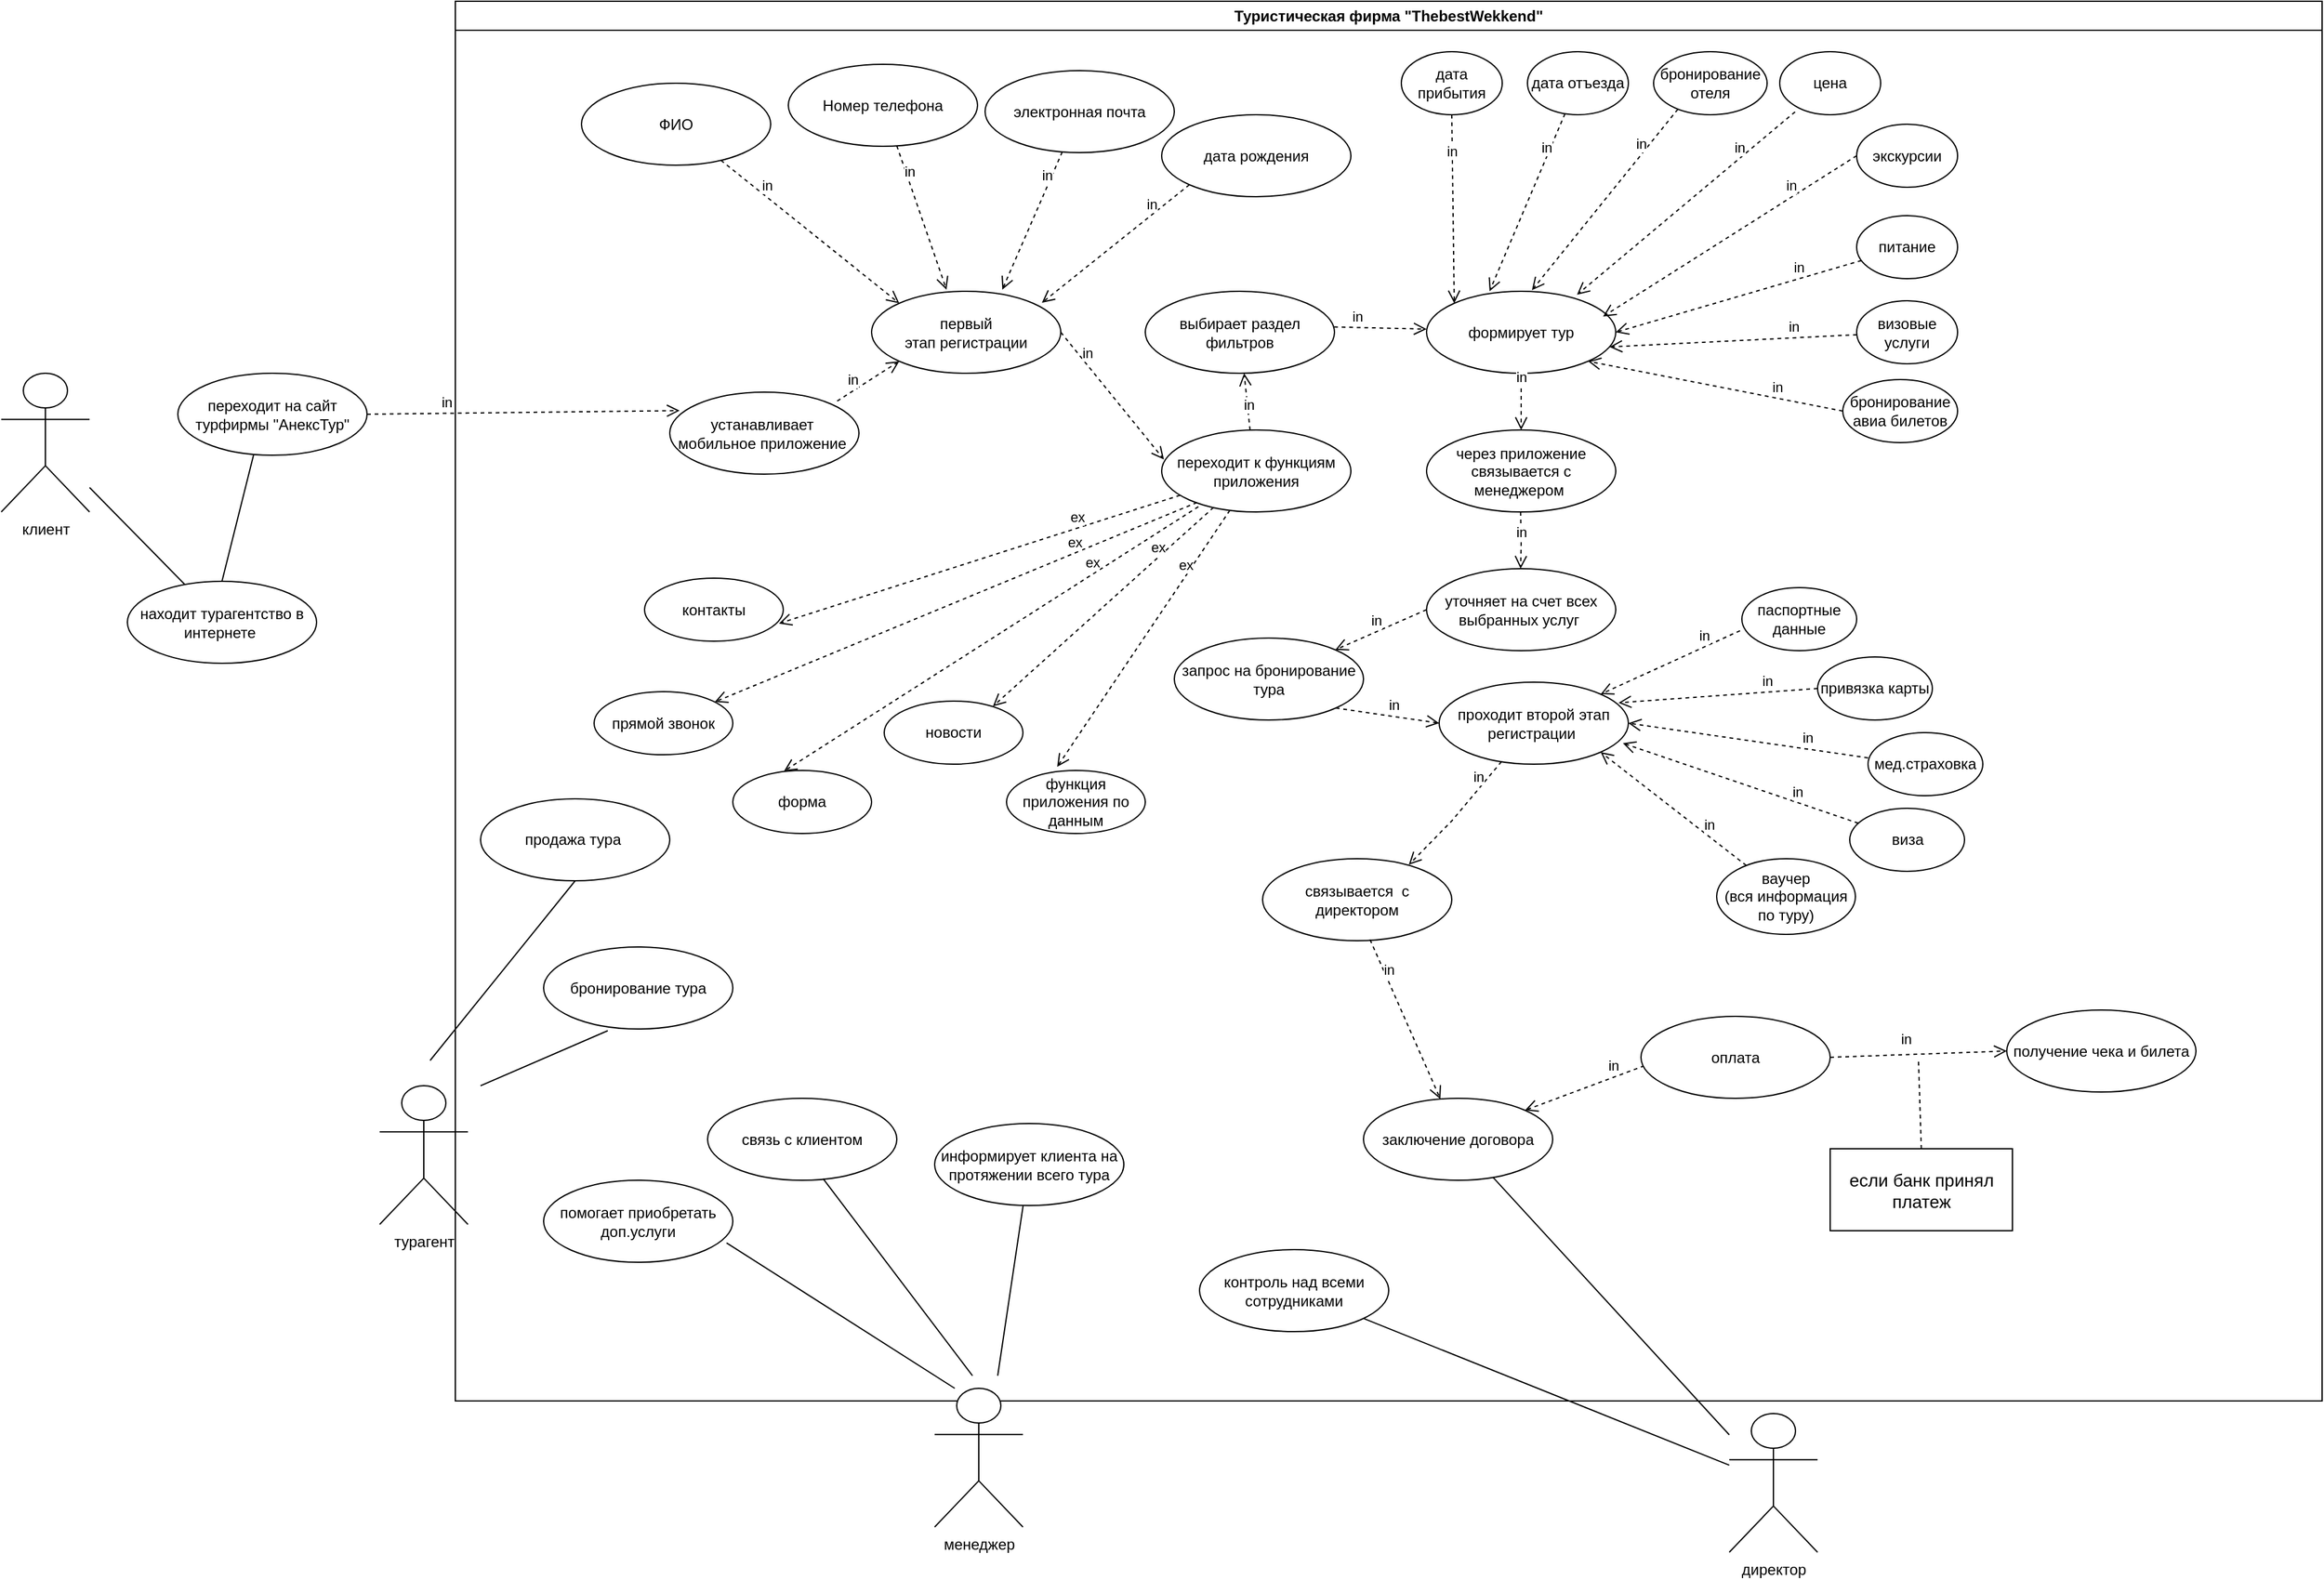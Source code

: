 <mxfile version="20.7.4" type="device"><diagram id="kjkbAdOyP3OfYEVZOc1g" name="Страница 1"><mxGraphModel dx="2741" dy="2144" grid="1" gridSize="10" guides="1" tooltips="1" connect="1" arrows="1" fold="1" page="1" pageScale="1" pageWidth="827" pageHeight="1169" math="0" shadow="0"><root><mxCell id="0"/><mxCell id="1" parent="0"/><mxCell id="I3gk85fvyobUXcbsbWDe-67" value="Туристическая фирма &quot;ThebestWekkend&quot;" style="swimlane;whiteSpace=wrap;html=1;" parent="1" vertex="1"><mxGeometry x="90" y="-340" width="1480" height="1110" as="geometry"/></mxCell><mxCell id="I3gk85fvyobUXcbsbWDe-80" value="устанавливает&amp;nbsp; мобильное приложение&amp;nbsp;" style="ellipse;whiteSpace=wrap;html=1;" parent="I3gk85fvyobUXcbsbWDe-67" vertex="1"><mxGeometry x="170" y="310" width="150" height="65" as="geometry"/></mxCell><mxCell id="I3gk85fvyobUXcbsbWDe-82" value="in" style="html=1;verticalAlign=bottom;endArrow=open;dashed=1;endSize=8;rounded=0;entryX=0;entryY=0;entryDx=0;entryDy=0;" parent="I3gk85fvyobUXcbsbWDe-67" source="I3gk85fvyobUXcbsbWDe-83" target="I3gk85fvyobUXcbsbWDe-90" edge="1"><mxGeometry x="-0.489" relative="1" as="geometry"><mxPoint x="330" y="230" as="sourcePoint"/><mxPoint x="240" y="170" as="targetPoint"/><Array as="points"/><mxPoint as="offset"/></mxGeometry></mxCell><mxCell id="I3gk85fvyobUXcbsbWDe-83" value="ФИО" style="ellipse;whiteSpace=wrap;html=1;" parent="I3gk85fvyobUXcbsbWDe-67" vertex="1"><mxGeometry x="100" y="65" width="150" height="65" as="geometry"/></mxCell><mxCell id="I3gk85fvyobUXcbsbWDe-84" value="Номер телефона" style="ellipse;whiteSpace=wrap;html=1;" parent="I3gk85fvyobUXcbsbWDe-67" vertex="1"><mxGeometry x="264" y="50" width="150" height="65" as="geometry"/></mxCell><mxCell id="I3gk85fvyobUXcbsbWDe-85" value="электронная почта" style="ellipse;whiteSpace=wrap;html=1;" parent="I3gk85fvyobUXcbsbWDe-67" vertex="1"><mxGeometry x="420" y="55" width="150" height="65" as="geometry"/></mxCell><mxCell id="I3gk85fvyobUXcbsbWDe-86" value="дата рождения" style="ellipse;whiteSpace=wrap;html=1;" parent="I3gk85fvyobUXcbsbWDe-67" vertex="1"><mxGeometry x="560" y="90" width="150" height="65" as="geometry"/></mxCell><mxCell id="I3gk85fvyobUXcbsbWDe-87" value="in" style="html=1;verticalAlign=bottom;endArrow=open;dashed=1;endSize=8;rounded=0;entryX=0.396;entryY=-0.02;entryDx=0;entryDy=0;entryPerimeter=0;" parent="I3gk85fvyobUXcbsbWDe-67" source="I3gk85fvyobUXcbsbWDe-84" target="I3gk85fvyobUXcbsbWDe-90" edge="1"><mxGeometry x="-0.489" relative="1" as="geometry"><mxPoint x="410" y="220" as="sourcePoint"/><mxPoint x="360" y="190" as="targetPoint"/><Array as="points"/><mxPoint as="offset"/></mxGeometry></mxCell><mxCell id="I3gk85fvyobUXcbsbWDe-88" value="in" style="html=1;verticalAlign=bottom;endArrow=open;dashed=1;endSize=8;rounded=0;entryX=0.691;entryY=-0.02;entryDx=0;entryDy=0;entryPerimeter=0;" parent="I3gk85fvyobUXcbsbWDe-67" source="I3gk85fvyobUXcbsbWDe-85" target="I3gk85fvyobUXcbsbWDe-90" edge="1"><mxGeometry x="-0.489" relative="1" as="geometry"><mxPoint x="500" y="230" as="sourcePoint"/><mxPoint x="540" y="145.0" as="targetPoint"/><Array as="points"/><mxPoint as="offset"/></mxGeometry></mxCell><mxCell id="I3gk85fvyobUXcbsbWDe-89" value="in" style="html=1;verticalAlign=bottom;endArrow=open;dashed=1;endSize=8;rounded=0;exitX=0;exitY=1;exitDx=0;exitDy=0;entryX=0.9;entryY=0.14;entryDx=0;entryDy=0;entryPerimeter=0;" parent="I3gk85fvyobUXcbsbWDe-67" source="I3gk85fvyobUXcbsbWDe-86" target="I3gk85fvyobUXcbsbWDe-90" edge="1"><mxGeometry x="-0.489" relative="1" as="geometry"><mxPoint x="590" y="250" as="sourcePoint"/><mxPoint x="480" y="200" as="targetPoint"/><Array as="points"/><mxPoint as="offset"/></mxGeometry></mxCell><mxCell id="I3gk85fvyobUXcbsbWDe-90" value="первый&lt;br&gt;&amp;nbsp;этап регистрации&amp;nbsp;" style="ellipse;whiteSpace=wrap;html=1;" parent="I3gk85fvyobUXcbsbWDe-67" vertex="1"><mxGeometry x="330" y="230" width="150" height="65" as="geometry"/></mxCell><mxCell id="I3gk85fvyobUXcbsbWDe-91" value="in" style="html=1;verticalAlign=bottom;endArrow=open;dashed=1;endSize=8;rounded=0;exitX=0.885;exitY=0.108;exitDx=0;exitDy=0;exitPerimeter=0;entryX=0;entryY=1;entryDx=0;entryDy=0;" parent="I3gk85fvyobUXcbsbWDe-67" source="I3gk85fvyobUXcbsbWDe-80" target="I3gk85fvyobUXcbsbWDe-90" edge="1"><mxGeometry x="-0.489" relative="1" as="geometry"><mxPoint x="410" y="357.5" as="sourcePoint"/><mxPoint x="410" y="297.5" as="targetPoint"/><Array as="points"/><mxPoint as="offset"/></mxGeometry></mxCell><mxCell id="I3gk85fvyobUXcbsbWDe-92" value="выбирает раздел фильтров" style="ellipse;whiteSpace=wrap;html=1;" parent="I3gk85fvyobUXcbsbWDe-67" vertex="1"><mxGeometry x="547" y="230" width="150" height="65" as="geometry"/></mxCell><mxCell id="I3gk85fvyobUXcbsbWDe-93" value="in" style="html=1;verticalAlign=bottom;endArrow=open;dashed=1;endSize=8;rounded=0;entryX=0.012;entryY=0.36;entryDx=0;entryDy=0;exitX=1;exitY=0.5;exitDx=0;exitDy=0;entryPerimeter=0;" parent="I3gk85fvyobUXcbsbWDe-67" source="I3gk85fvyobUXcbsbWDe-90" target="fGlEw2pXQSSw4TVY8aDH-1" edge="1"><mxGeometry x="-0.489" relative="1" as="geometry"><mxPoint x="420" y="367.5" as="sourcePoint"/><mxPoint x="420" y="307.5" as="targetPoint"/><Array as="points"/><mxPoint as="offset"/></mxGeometry></mxCell><mxCell id="I3gk85fvyobUXcbsbWDe-95" value="формирует тур" style="ellipse;whiteSpace=wrap;html=1;" parent="I3gk85fvyobUXcbsbWDe-67" vertex="1"><mxGeometry x="770" y="230" width="150" height="65" as="geometry"/></mxCell><mxCell id="I3gk85fvyobUXcbsbWDe-98" value="цена" style="ellipse;whiteSpace=wrap;html=1;" parent="I3gk85fvyobUXcbsbWDe-67" vertex="1"><mxGeometry x="1050" y="40" width="80" height="50" as="geometry"/></mxCell><mxCell id="I3gk85fvyobUXcbsbWDe-101" value="экскурсии" style="ellipse;whiteSpace=wrap;html=1;" parent="I3gk85fvyobUXcbsbWDe-67" vertex="1"><mxGeometry x="1111" y="97.5" width="80" height="50" as="geometry"/></mxCell><mxCell id="I3gk85fvyobUXcbsbWDe-102" value="бронирование отеля" style="ellipse;whiteSpace=wrap;html=1;" parent="I3gk85fvyobUXcbsbWDe-67" vertex="1"><mxGeometry x="950" y="40" width="90" height="50" as="geometry"/></mxCell><mxCell id="I3gk85fvyobUXcbsbWDe-103" value="дата отъезда" style="ellipse;whiteSpace=wrap;html=1;" parent="I3gk85fvyobUXcbsbWDe-67" vertex="1"><mxGeometry x="850" y="40" width="80" height="50" as="geometry"/></mxCell><mxCell id="I3gk85fvyobUXcbsbWDe-94" value="in" style="html=1;verticalAlign=bottom;endArrow=open;dashed=1;endSize=8;rounded=0;exitX=0.998;exitY=0.435;exitDx=0;exitDy=0;exitPerimeter=0;" parent="I3gk85fvyobUXcbsbWDe-67" source="I3gk85fvyobUXcbsbWDe-92" edge="1"><mxGeometry x="-0.489" relative="1" as="geometry"><mxPoint x="700" y="260" as="sourcePoint"/><mxPoint x="770" y="260" as="targetPoint"/><Array as="points"/><mxPoint as="offset"/></mxGeometry></mxCell><mxCell id="I3gk85fvyobUXcbsbWDe-104" value="питание" style="ellipse;whiteSpace=wrap;html=1;" parent="I3gk85fvyobUXcbsbWDe-67" vertex="1"><mxGeometry x="1111" y="170" width="80" height="50" as="geometry"/></mxCell><mxCell id="I3gk85fvyobUXcbsbWDe-105" value="бронирование авиа билетов" style="ellipse;whiteSpace=wrap;html=1;" parent="I3gk85fvyobUXcbsbWDe-67" vertex="1"><mxGeometry x="1100" y="300" width="91" height="50" as="geometry"/></mxCell><mxCell id="I3gk85fvyobUXcbsbWDe-106" value="дата прибытия" style="ellipse;whiteSpace=wrap;html=1;" parent="I3gk85fvyobUXcbsbWDe-67" vertex="1"><mxGeometry x="750" y="40" width="80" height="50" as="geometry"/></mxCell><mxCell id="I3gk85fvyobUXcbsbWDe-107" value="визовые услуги" style="ellipse;whiteSpace=wrap;html=1;" parent="I3gk85fvyobUXcbsbWDe-67" vertex="1"><mxGeometry x="1111" y="237.5" width="80" height="50" as="geometry"/></mxCell><mxCell id="I3gk85fvyobUXcbsbWDe-108" value="in" style="html=1;verticalAlign=bottom;endArrow=open;dashed=1;endSize=8;rounded=0;entryX=0;entryY=0;entryDx=0;entryDy=0;exitX=0.5;exitY=1;exitDx=0;exitDy=0;" parent="I3gk85fvyobUXcbsbWDe-67" source="I3gk85fvyobUXcbsbWDe-106" target="I3gk85fvyobUXcbsbWDe-95" edge="1"><mxGeometry x="-0.489" relative="1" as="geometry"><mxPoint x="810" y="130" as="sourcePoint"/><mxPoint x="780" y="270" as="targetPoint"/><Array as="points"/><mxPoint as="offset"/></mxGeometry></mxCell><mxCell id="I3gk85fvyobUXcbsbWDe-109" value="in" style="html=1;verticalAlign=bottom;endArrow=open;dashed=1;endSize=8;rounded=0;entryX=0.333;entryY=0;entryDx=0;entryDy=0;entryPerimeter=0;" parent="I3gk85fvyobUXcbsbWDe-67" source="I3gk85fvyobUXcbsbWDe-103" target="I3gk85fvyobUXcbsbWDe-95" edge="1"><mxGeometry x="-0.489" relative="1" as="geometry"><mxPoint x="720" y="280" as="sourcePoint"/><mxPoint x="840" y="220" as="targetPoint"/><Array as="points"/><mxPoint as="offset"/></mxGeometry></mxCell><mxCell id="I3gk85fvyobUXcbsbWDe-110" value="in" style="html=1;verticalAlign=bottom;endArrow=open;dashed=1;endSize=8;rounded=0;entryX=0.557;entryY=-0.013;entryDx=0;entryDy=0;entryPerimeter=0;exitX=0.214;exitY=0.911;exitDx=0;exitDy=0;exitPerimeter=0;" parent="I3gk85fvyobUXcbsbWDe-67" source="I3gk85fvyobUXcbsbWDe-102" target="I3gk85fvyobUXcbsbWDe-95" edge="1"><mxGeometry x="-0.489" relative="1" as="geometry"><mxPoint x="900" y="190" as="sourcePoint"/><mxPoint x="889.0" y="99.036" as="targetPoint"/><Array as="points"/><mxPoint as="offset"/></mxGeometry></mxCell><mxCell id="I3gk85fvyobUXcbsbWDe-111" value="in" style="html=1;verticalAlign=bottom;endArrow=open;dashed=1;endSize=8;rounded=0;entryX=0.795;entryY=0.042;entryDx=0;entryDy=0;entryPerimeter=0;exitX=0.152;exitY=0.954;exitDx=0;exitDy=0;exitPerimeter=0;" parent="I3gk85fvyobUXcbsbWDe-67" source="I3gk85fvyobUXcbsbWDe-98" target="I3gk85fvyobUXcbsbWDe-95" edge="1"><mxGeometry x="-0.489" relative="1" as="geometry"><mxPoint x="960" y="200" as="sourcePoint"/><mxPoint x="899.0" y="109.036" as="targetPoint"/><Array as="points"/><mxPoint as="offset"/></mxGeometry></mxCell><mxCell id="I3gk85fvyobUXcbsbWDe-112" value="in" style="html=1;verticalAlign=bottom;endArrow=open;dashed=1;endSize=8;rounded=0;entryX=0.933;entryY=0.308;entryDx=0;entryDy=0;entryPerimeter=0;exitX=0;exitY=0.5;exitDx=0;exitDy=0;" parent="I3gk85fvyobUXcbsbWDe-67" source="I3gk85fvyobUXcbsbWDe-101" target="I3gk85fvyobUXcbsbWDe-95" edge="1"><mxGeometry x="-0.489" relative="1" as="geometry"><mxPoint x="990" y="190" as="sourcePoint"/><mxPoint x="909.0" y="119.036" as="targetPoint"/><Array as="points"/><mxPoint as="offset"/></mxGeometry></mxCell><mxCell id="I3gk85fvyobUXcbsbWDe-113" value="in" style="html=1;verticalAlign=bottom;endArrow=open;dashed=1;endSize=8;rounded=0;entryX=1;entryY=0.5;entryDx=0;entryDy=0;" parent="I3gk85fvyobUXcbsbWDe-67" source="I3gk85fvyobUXcbsbWDe-104" target="I3gk85fvyobUXcbsbWDe-95" edge="1"><mxGeometry x="-0.489" relative="1" as="geometry"><mxPoint x="1010" y="240" as="sourcePoint"/><mxPoint x="919.0" y="129.036" as="targetPoint"/><Array as="points"/><mxPoint as="offset"/></mxGeometry></mxCell><mxCell id="I3gk85fvyobUXcbsbWDe-114" value="in" style="html=1;verticalAlign=bottom;endArrow=open;dashed=1;endSize=8;rounded=0;entryX=0.967;entryY=0.679;entryDx=0;entryDy=0;entryPerimeter=0;" parent="I3gk85fvyobUXcbsbWDe-67" source="I3gk85fvyobUXcbsbWDe-107" target="I3gk85fvyobUXcbsbWDe-95" edge="1"><mxGeometry x="-0.489" relative="1" as="geometry"><mxPoint x="1020" y="280" as="sourcePoint"/><mxPoint x="929.0" y="139.036" as="targetPoint"/><Array as="points"/><mxPoint as="offset"/></mxGeometry></mxCell><mxCell id="I3gk85fvyobUXcbsbWDe-115" value="in" style="html=1;verticalAlign=bottom;endArrow=open;dashed=1;endSize=8;rounded=0;exitX=0;exitY=0.5;exitDx=0;exitDy=0;entryX=1;entryY=1;entryDx=0;entryDy=0;" parent="I3gk85fvyobUXcbsbWDe-67" source="I3gk85fvyobUXcbsbWDe-105" target="I3gk85fvyobUXcbsbWDe-95" edge="1"><mxGeometry x="-0.489" relative="1" as="geometry"><mxPoint x="872.3" y="294.03" as="sourcePoint"/><mxPoint x="970" y="325" as="targetPoint"/><Array as="points"/><mxPoint as="offset"/></mxGeometry></mxCell><mxCell id="I3gk85fvyobUXcbsbWDe-116" value="через приложение связывается с менеджером&amp;nbsp;" style="ellipse;whiteSpace=wrap;html=1;" parent="I3gk85fvyobUXcbsbWDe-67" vertex="1"><mxGeometry x="770" y="340" width="150" height="65" as="geometry"/></mxCell><mxCell id="I3gk85fvyobUXcbsbWDe-117" value="in" style="html=1;verticalAlign=bottom;endArrow=open;dashed=1;endSize=8;rounded=0;entryX=0.5;entryY=0;entryDx=0;entryDy=0;" parent="I3gk85fvyobUXcbsbWDe-67" source="I3gk85fvyobUXcbsbWDe-95" target="I3gk85fvyobUXcbsbWDe-116" edge="1"><mxGeometry x="-0.489" relative="1" as="geometry"><mxPoint x="710" y="270.0" as="sourcePoint"/><mxPoint x="780" y="270.0" as="targetPoint"/><Array as="points"/><mxPoint as="offset"/></mxGeometry></mxCell><mxCell id="I3gk85fvyobUXcbsbWDe-118" value="in" style="html=1;verticalAlign=bottom;endArrow=open;dashed=1;endSize=8;rounded=0;entryX=0.5;entryY=0;entryDx=0;entryDy=0;" parent="I3gk85fvyobUXcbsbWDe-67" edge="1"><mxGeometry x="0.112" relative="1" as="geometry"><mxPoint x="844.58" y="405.0" as="sourcePoint"/><mxPoint x="844.58" y="450.0" as="targetPoint"/><Array as="points"><mxPoint x="845" y="430"/></Array><mxPoint as="offset"/></mxGeometry></mxCell><mxCell id="I3gk85fvyobUXcbsbWDe-119" value="уточняет на счет всех выбранных услуг&amp;nbsp;" style="ellipse;whiteSpace=wrap;html=1;" parent="I3gk85fvyobUXcbsbWDe-67" vertex="1"><mxGeometry x="770" y="450" width="150" height="65" as="geometry"/></mxCell><mxCell id="I3gk85fvyobUXcbsbWDe-121" value="in" style="html=1;verticalAlign=bottom;endArrow=open;dashed=1;endSize=8;rounded=0;exitX=0;exitY=0.5;exitDx=0;exitDy=0;" parent="I3gk85fvyobUXcbsbWDe-67" source="I3gk85fvyobUXcbsbWDe-119" target="I3gk85fvyobUXcbsbWDe-122" edge="1"><mxGeometry x="0.112" relative="1" as="geometry"><mxPoint x="854.58" y="415.0" as="sourcePoint"/><mxPoint x="740" y="482.5" as="targetPoint"/><Array as="points"/><mxPoint as="offset"/></mxGeometry></mxCell><mxCell id="I3gk85fvyobUXcbsbWDe-122" value="запрос на бронирование тура" style="ellipse;whiteSpace=wrap;html=1;" parent="I3gk85fvyobUXcbsbWDe-67" vertex="1"><mxGeometry x="570" y="505" width="150" height="65" as="geometry"/></mxCell><mxCell id="I3gk85fvyobUXcbsbWDe-124" value="проходит второй этап регистрации&amp;nbsp;" style="ellipse;whiteSpace=wrap;html=1;" parent="I3gk85fvyobUXcbsbWDe-67" vertex="1"><mxGeometry x="780" y="540" width="150" height="65" as="geometry"/></mxCell><mxCell id="I3gk85fvyobUXcbsbWDe-127" value="in" style="html=1;verticalAlign=bottom;endArrow=open;dashed=1;endSize=8;rounded=0;entryX=0;entryY=0.5;entryDx=0;entryDy=0;exitX=1;exitY=1;exitDx=0;exitDy=0;" parent="I3gk85fvyobUXcbsbWDe-67" source="I3gk85fvyobUXcbsbWDe-122" target="I3gk85fvyobUXcbsbWDe-124" edge="1"><mxGeometry x="0.112" relative="1" as="geometry"><mxPoint x="760.0" y="560.0" as="sourcePoint"/><mxPoint x="760.0" y="605.0" as="targetPoint"/><Array as="points"/><mxPoint as="offset"/></mxGeometry></mxCell><mxCell id="I3gk85fvyobUXcbsbWDe-129" value="паспортные данные" style="ellipse;whiteSpace=wrap;html=1;" parent="I3gk85fvyobUXcbsbWDe-67" vertex="1"><mxGeometry x="1020" y="465" width="91" height="50" as="geometry"/></mxCell><mxCell id="I3gk85fvyobUXcbsbWDe-130" value="привязка карты" style="ellipse;whiteSpace=wrap;html=1;" parent="I3gk85fvyobUXcbsbWDe-67" vertex="1"><mxGeometry x="1080" y="520" width="91" height="50" as="geometry"/></mxCell><mxCell id="I3gk85fvyobUXcbsbWDe-131" value="мед.страховка" style="ellipse;whiteSpace=wrap;html=1;" parent="I3gk85fvyobUXcbsbWDe-67" vertex="1"><mxGeometry x="1120" y="580" width="91" height="50" as="geometry"/></mxCell><mxCell id="I3gk85fvyobUXcbsbWDe-132" value="виза" style="ellipse;whiteSpace=wrap;html=1;" parent="I3gk85fvyobUXcbsbWDe-67" vertex="1"><mxGeometry x="1105.5" y="640" width="91" height="50" as="geometry"/></mxCell><mxCell id="I3gk85fvyobUXcbsbWDe-133" value="ваучер&lt;br&gt;(вся информация по туру)" style="ellipse;whiteSpace=wrap;html=1;" parent="I3gk85fvyobUXcbsbWDe-67" vertex="1"><mxGeometry x="1000" y="680" width="110" height="60" as="geometry"/></mxCell><mxCell id="I3gk85fvyobUXcbsbWDe-136" value="in" style="html=1;verticalAlign=bottom;endArrow=open;dashed=1;endSize=8;rounded=0;entryX=1;entryY=0;entryDx=0;entryDy=0;exitX=-0.016;exitY=0.683;exitDx=0;exitDy=0;exitPerimeter=0;" parent="I3gk85fvyobUXcbsbWDe-67" source="I3gk85fvyobUXcbsbWDe-129" target="I3gk85fvyobUXcbsbWDe-124" edge="1"><mxGeometry x="-0.489" relative="1" as="geometry"><mxPoint x="970" y="490" as="sourcePoint"/><mxPoint x="1111.0" y="592.24" as="targetPoint"/><Array as="points"/><mxPoint as="offset"/></mxGeometry></mxCell><mxCell id="I3gk85fvyobUXcbsbWDe-138" value="in" style="html=1;verticalAlign=bottom;endArrow=open;dashed=1;endSize=8;rounded=0;entryX=0.948;entryY=0.251;entryDx=0;entryDy=0;entryPerimeter=0;exitX=0;exitY=0.5;exitDx=0;exitDy=0;" parent="I3gk85fvyobUXcbsbWDe-67" source="I3gk85fvyobUXcbsbWDe-130" target="I3gk85fvyobUXcbsbWDe-124" edge="1"><mxGeometry x="-0.489" relative="1" as="geometry"><mxPoint x="1030" y="560" as="sourcePoint"/><mxPoint x="1037.826" y="517.9" as="targetPoint"/><Array as="points"/><mxPoint as="offset"/></mxGeometry></mxCell><mxCell id="I3gk85fvyobUXcbsbWDe-139" value="in" style="html=1;verticalAlign=bottom;endArrow=open;dashed=1;endSize=8;rounded=0;entryX=1;entryY=0.5;entryDx=0;entryDy=0;exitX=0;exitY=0.4;exitDx=0;exitDy=0;exitPerimeter=0;" parent="I3gk85fvyobUXcbsbWDe-67" source="I3gk85fvyobUXcbsbWDe-131" target="I3gk85fvyobUXcbsbWDe-124" edge="1"><mxGeometry x="-0.489" relative="1" as="geometry"><mxPoint x="1020" y="590" as="sourcePoint"/><mxPoint x="1047.826" y="527.9" as="targetPoint"/><Array as="points"/><mxPoint as="offset"/></mxGeometry></mxCell><mxCell id="I3gk85fvyobUXcbsbWDe-140" value="in" style="html=1;verticalAlign=bottom;endArrow=open;dashed=1;endSize=8;rounded=0;entryX=0.971;entryY=0.745;entryDx=0;entryDy=0;entryPerimeter=0;" parent="I3gk85fvyobUXcbsbWDe-67" source="I3gk85fvyobUXcbsbWDe-132" target="I3gk85fvyobUXcbsbWDe-124" edge="1"><mxGeometry x="-0.489" relative="1" as="geometry"><mxPoint x="1100" y="660" as="sourcePoint"/><mxPoint x="1057.826" y="537.9" as="targetPoint"/><Array as="points"/><mxPoint as="offset"/></mxGeometry></mxCell><mxCell id="I3gk85fvyobUXcbsbWDe-141" value="in" style="html=1;verticalAlign=bottom;endArrow=open;dashed=1;endSize=8;rounded=0;entryX=1;entryY=1;entryDx=0;entryDy=0;" parent="I3gk85fvyobUXcbsbWDe-67" source="I3gk85fvyobUXcbsbWDe-133" target="I3gk85fvyobUXcbsbWDe-124" edge="1"><mxGeometry x="-0.489" relative="1" as="geometry"><mxPoint x="960" y="670" as="sourcePoint"/><mxPoint x="1067.826" y="547.9" as="targetPoint"/><Array as="points"/><mxPoint as="offset"/></mxGeometry></mxCell><mxCell id="I3gk85fvyobUXcbsbWDe-144" value="связь с клиентом" style="ellipse;whiteSpace=wrap;html=1;" parent="I3gk85fvyobUXcbsbWDe-67" vertex="1"><mxGeometry x="200" y="870" width="150" height="65" as="geometry"/></mxCell><mxCell id="I3gk85fvyobUXcbsbWDe-146" value="информирует клиента на протяжении всего тура" style="ellipse;whiteSpace=wrap;html=1;" parent="I3gk85fvyobUXcbsbWDe-67" vertex="1"><mxGeometry x="380" y="890" width="150" height="65" as="geometry"/></mxCell><mxCell id="I3gk85fvyobUXcbsbWDe-149" value="помогает приобретать доп.услуги" style="ellipse;whiteSpace=wrap;html=1;" parent="I3gk85fvyobUXcbsbWDe-67" vertex="1"><mxGeometry x="70" y="935" width="150" height="65" as="geometry"/></mxCell><mxCell id="I3gk85fvyobUXcbsbWDe-151" value="продажа тура&amp;nbsp;" style="ellipse;whiteSpace=wrap;html=1;" parent="I3gk85fvyobUXcbsbWDe-67" vertex="1"><mxGeometry x="20" y="632.5" width="150" height="65" as="geometry"/></mxCell><mxCell id="I3gk85fvyobUXcbsbWDe-153" value="бронирование тура" style="ellipse;whiteSpace=wrap;html=1;" parent="I3gk85fvyobUXcbsbWDe-67" vertex="1"><mxGeometry x="70" y="750" width="150" height="65" as="geometry"/></mxCell><mxCell id="I3gk85fvyobUXcbsbWDe-157" value="связывается&amp;nbsp; с директором" style="ellipse;whiteSpace=wrap;html=1;" parent="I3gk85fvyobUXcbsbWDe-67" vertex="1"><mxGeometry x="640" y="680" width="150" height="65" as="geometry"/></mxCell><mxCell id="I3gk85fvyobUXcbsbWDe-156" value="in" style="html=1;verticalAlign=bottom;endArrow=open;dashed=1;endSize=8;rounded=0;entryX=0.773;entryY=0.074;entryDx=0;entryDy=0;entryPerimeter=0;" parent="I3gk85fvyobUXcbsbWDe-67" source="I3gk85fvyobUXcbsbWDe-124" target="I3gk85fvyobUXcbsbWDe-157" edge="1"><mxGeometry x="-0.489" relative="1" as="geometry"><mxPoint x="905.096" y="609.966" as="sourcePoint"/><mxPoint x="810" y="740" as="targetPoint"/><Array as="points"><mxPoint x="790" y="650"/></Array><mxPoint as="offset"/></mxGeometry></mxCell><mxCell id="I3gk85fvyobUXcbsbWDe-159" value="заключение договора" style="ellipse;whiteSpace=wrap;html=1;" parent="I3gk85fvyobUXcbsbWDe-67" vertex="1"><mxGeometry x="720" y="870" width="150" height="65" as="geometry"/></mxCell><mxCell id="I3gk85fvyobUXcbsbWDe-160" value="контроль над всеми сотрудниками" style="ellipse;whiteSpace=wrap;html=1;" parent="I3gk85fvyobUXcbsbWDe-67" vertex="1"><mxGeometry x="590" y="990" width="150" height="65" as="geometry"/></mxCell><mxCell id="I3gk85fvyobUXcbsbWDe-166" value="in" style="html=1;verticalAlign=bottom;endArrow=open;dashed=1;endSize=8;rounded=0;exitX=0.018;exitY=0.603;exitDx=0;exitDy=0;exitPerimeter=0;entryX=1;entryY=0;entryDx=0;entryDy=0;" parent="I3gk85fvyobUXcbsbWDe-67" source="I3gk85fvyobUXcbsbWDe-168" target="I3gk85fvyobUXcbsbWDe-159" edge="1"><mxGeometry x="-0.489" relative="1" as="geometry"><mxPoint x="573.206" y="878.976" as="sourcePoint"/><mxPoint x="840" y="840" as="targetPoint"/><Array as="points"/><mxPoint as="offset"/></mxGeometry></mxCell><mxCell id="I3gk85fvyobUXcbsbWDe-168" value="оплата" style="ellipse;whiteSpace=wrap;html=1;" parent="I3gk85fvyobUXcbsbWDe-67" vertex="1"><mxGeometry x="940" y="805" width="150" height="65" as="geometry"/></mxCell><mxCell id="I3gk85fvyobUXcbsbWDe-169" value="in" style="html=1;verticalAlign=bottom;endArrow=open;dashed=1;endSize=8;rounded=0;exitX=1;exitY=0.5;exitDx=0;exitDy=0;entryX=0;entryY=0.5;entryDx=0;entryDy=0;" parent="I3gk85fvyobUXcbsbWDe-67" source="I3gk85fvyobUXcbsbWDe-168" target="I3gk85fvyobUXcbsbWDe-170" edge="1"><mxGeometry x="-0.141" y="3" relative="1" as="geometry"><mxPoint x="1100.4" y="854.755" as="sourcePoint"/><mxPoint x="1210" y="830" as="targetPoint"/><Array as="points"/><mxPoint as="offset"/></mxGeometry></mxCell><mxCell id="I3gk85fvyobUXcbsbWDe-170" value="получение чека и билета" style="ellipse;whiteSpace=wrap;html=1;" parent="I3gk85fvyobUXcbsbWDe-67" vertex="1"><mxGeometry x="1230" y="800" width="150" height="65" as="geometry"/></mxCell><mxCell id="I3gk85fvyobUXcbsbWDe-173" value="in" style="html=1;verticalAlign=bottom;endArrow=open;dashed=1;endSize=8;rounded=0;exitX=0.568;exitY=0.987;exitDx=0;exitDy=0;exitPerimeter=0;" parent="I3gk85fvyobUXcbsbWDe-67" source="I3gk85fvyobUXcbsbWDe-157" target="I3gk85fvyobUXcbsbWDe-159" edge="1"><mxGeometry x="-0.489" relative="1" as="geometry"><mxPoint x="839.279" y="613.029" as="sourcePoint"/><mxPoint x="770" y="800" as="targetPoint"/><Array as="points"/><mxPoint as="offset"/></mxGeometry></mxCell><mxCell id="I3gk85fvyobUXcbsbWDe-176" value="если банк принял платеж" style="rounded=0;whiteSpace=wrap;html=1;fontSize=14;" parent="I3gk85fvyobUXcbsbWDe-67" vertex="1"><mxGeometry x="1090" y="910" width="144.5" height="65" as="geometry"/></mxCell><mxCell id="I3gk85fvyobUXcbsbWDe-178" value="" style="endArrow=none;dashed=1;html=1;rounded=0;fontSize=14;exitX=0.5;exitY=0;exitDx=0;exitDy=0;" parent="I3gk85fvyobUXcbsbWDe-67" source="I3gk85fvyobUXcbsbWDe-176" edge="1"><mxGeometry width="50" height="50" relative="1" as="geometry"><mxPoint x="1130" y="910" as="sourcePoint"/><mxPoint x="1160" y="840" as="targetPoint"/></mxGeometry></mxCell><mxCell id="fGlEw2pXQSSw4TVY8aDH-1" value="переходит к функциям приложения" style="ellipse;whiteSpace=wrap;html=1;" parent="I3gk85fvyobUXcbsbWDe-67" vertex="1"><mxGeometry x="560" y="340" width="150" height="65" as="geometry"/></mxCell><mxCell id="fGlEw2pXQSSw4TVY8aDH-3" value="in" style="html=1;verticalAlign=bottom;endArrow=open;dashed=1;endSize=8;rounded=0;exitX=0.467;exitY=0;exitDx=0;exitDy=0;exitPerimeter=0;" parent="I3gk85fvyobUXcbsbWDe-67" source="fGlEw2pXQSSw4TVY8aDH-1" target="I3gk85fvyobUXcbsbWDe-92" edge="1"><mxGeometry x="-0.489" relative="1" as="geometry"><mxPoint x="706.7" y="268.275" as="sourcePoint"/><mxPoint x="780" y="270" as="targetPoint"/><Array as="points"/><mxPoint as="offset"/></mxGeometry></mxCell><mxCell id="fGlEw2pXQSSw4TVY8aDH-4" value="прямой звонок" style="ellipse;whiteSpace=wrap;html=1;" parent="I3gk85fvyobUXcbsbWDe-67" vertex="1"><mxGeometry x="110" y="547.5" width="110" height="50" as="geometry"/></mxCell><mxCell id="fGlEw2pXQSSw4TVY8aDH-5" value="ex" style="html=1;verticalAlign=bottom;endArrow=open;dashed=1;endSize=8;rounded=0;entryX=0.969;entryY=0.719;entryDx=0;entryDy=0;entryPerimeter=0;" parent="I3gk85fvyobUXcbsbWDe-67" source="fGlEw2pXQSSw4TVY8aDH-1" target="fGlEw2pXQSSw4TVY8aDH-7" edge="1"><mxGeometry x="-0.489" relative="1" as="geometry"><mxPoint x="478.2" y="439.55" as="sourcePoint"/><mxPoint x="450" y="500" as="targetPoint"/><Array as="points"/><mxPoint as="offset"/></mxGeometry></mxCell><mxCell id="fGlEw2pXQSSw4TVY8aDH-6" value="форма" style="ellipse;whiteSpace=wrap;html=1;" parent="I3gk85fvyobUXcbsbWDe-67" vertex="1"><mxGeometry x="220" y="610" width="110" height="50" as="geometry"/></mxCell><mxCell id="fGlEw2pXQSSw4TVY8aDH-7" value="контакты" style="ellipse;whiteSpace=wrap;html=1;" parent="I3gk85fvyobUXcbsbWDe-67" vertex="1"><mxGeometry x="150" y="457.5" width="110" height="50" as="geometry"/></mxCell><mxCell id="fGlEw2pXQSSw4TVY8aDH-9" value="новости" style="ellipse;whiteSpace=wrap;html=1;" parent="I3gk85fvyobUXcbsbWDe-67" vertex="1"><mxGeometry x="340" y="555" width="110" height="50" as="geometry"/></mxCell><mxCell id="fGlEw2pXQSSw4TVY8aDH-10" value="функция приложения по данным " style="ellipse;whiteSpace=wrap;html=1;" parent="I3gk85fvyobUXcbsbWDe-67" vertex="1"><mxGeometry x="437" y="610" width="110" height="50" as="geometry"/></mxCell><mxCell id="fGlEw2pXQSSw4TVY8aDH-12" value="ex" style="html=1;verticalAlign=bottom;endArrow=open;dashed=1;endSize=8;rounded=0;exitX=0.187;exitY=0.884;exitDx=0;exitDy=0;exitPerimeter=0;" parent="I3gk85fvyobUXcbsbWDe-67" source="fGlEw2pXQSSw4TVY8aDH-1" target="fGlEw2pXQSSw4TVY8aDH-4" edge="1"><mxGeometry x="-0.489" relative="1" as="geometry"><mxPoint x="500" y="500" as="sourcePoint"/><mxPoint x="579.9" y="398.555" as="targetPoint"/><Array as="points"/><mxPoint as="offset"/></mxGeometry></mxCell><mxCell id="fGlEw2pXQSSw4TVY8aDH-13" value="ex" style="html=1;verticalAlign=bottom;endArrow=open;dashed=1;endSize=8;rounded=0;exitX=0.194;exitY=0.936;exitDx=0;exitDy=0;exitPerimeter=0;entryX=0.369;entryY=0.011;entryDx=0;entryDy=0;entryPerimeter=0;" parent="I3gk85fvyobUXcbsbWDe-67" source="fGlEw2pXQSSw4TVY8aDH-1" target="fGlEw2pXQSSw4TVY8aDH-6" edge="1"><mxGeometry x="-0.489" relative="1" as="geometry"><mxPoint x="598.05" y="407.46" as="sourcePoint"/><mxPoint x="215.684" y="565.677" as="targetPoint"/><Array as="points"/><mxPoint as="offset"/></mxGeometry></mxCell><mxCell id="fGlEw2pXQSSw4TVY8aDH-14" value="ex" style="html=1;verticalAlign=bottom;endArrow=open;dashed=1;endSize=8;rounded=0;exitX=0.274;exitY=0.945;exitDx=0;exitDy=0;exitPerimeter=0;entryX=0.784;entryY=0.083;entryDx=0;entryDy=0;entryPerimeter=0;" parent="I3gk85fvyobUXcbsbWDe-67" source="fGlEw2pXQSSw4TVY8aDH-1" target="fGlEw2pXQSSw4TVY8aDH-9" edge="1"><mxGeometry x="-0.489" relative="1" as="geometry"><mxPoint x="608.05" y="417.46" as="sourcePoint"/><mxPoint x="225.684" y="575.677" as="targetPoint"/><Array as="points"/><mxPoint as="offset"/></mxGeometry></mxCell><mxCell id="fGlEw2pXQSSw4TVY8aDH-15" value="ex" style="html=1;verticalAlign=bottom;endArrow=open;dashed=1;endSize=8;rounded=0;entryX=0.365;entryY=-0.057;entryDx=0;entryDy=0;entryPerimeter=0;" parent="I3gk85fvyobUXcbsbWDe-67" source="fGlEw2pXQSSw4TVY8aDH-1" target="fGlEw2pXQSSw4TVY8aDH-10" edge="1"><mxGeometry x="-0.489" relative="1" as="geometry"><mxPoint x="654.86" y="457.495" as="sourcePoint"/><mxPoint x="480.0" y="615.22" as="targetPoint"/><Array as="points"/><mxPoint as="offset"/></mxGeometry></mxCell><mxCell id="I3gk85fvyobUXcbsbWDe-68" value="клиент" style="shape=umlActor;verticalLabelPosition=bottom;verticalAlign=top;html=1;outlineConnect=0;" parent="1" vertex="1"><mxGeometry x="-270" y="-45" width="70" height="110" as="geometry"/></mxCell><mxCell id="I3gk85fvyobUXcbsbWDe-70" value="" style="endArrow=none;html=1;rounded=0;exitX=0.5;exitY=0;exitDx=0;exitDy=0;" parent="1" source="I3gk85fvyobUXcbsbWDe-72" edge="1"><mxGeometry width="50" height="50" relative="1" as="geometry"><mxPoint x="-90" y="110" as="sourcePoint"/><mxPoint x="-70" y="20" as="targetPoint"/></mxGeometry></mxCell><mxCell id="I3gk85fvyobUXcbsbWDe-142" value="турагент" style="shape=umlActor;verticalLabelPosition=bottom;verticalAlign=top;html=1;outlineConnect=0;" parent="1" vertex="1"><mxGeometry x="30" y="520" width="70" height="110" as="geometry"/></mxCell><mxCell id="I3gk85fvyobUXcbsbWDe-143" value="" style="endArrow=none;html=1;rounded=0;entryX=0.611;entryY=0.982;entryDx=0;entryDy=0;entryPerimeter=0;" parent="1" target="I3gk85fvyobUXcbsbWDe-144" edge="1"><mxGeometry width="50" height="50" relative="1" as="geometry"><mxPoint x="500" y="750" as="sourcePoint"/><mxPoint x="500" y="540" as="targetPoint"/></mxGeometry></mxCell><mxCell id="I3gk85fvyobUXcbsbWDe-147" value="" style="endArrow=none;html=1;rounded=0;" parent="1" target="I3gk85fvyobUXcbsbWDe-146" edge="1"><mxGeometry width="50" height="50" relative="1" as="geometry"><mxPoint x="520" y="750" as="sourcePoint"/><mxPoint x="431.65" y="573.83" as="targetPoint"/></mxGeometry></mxCell><mxCell id="I3gk85fvyobUXcbsbWDe-150" value="" style="endArrow=none;html=1;rounded=0;entryX=0.967;entryY=0.764;entryDx=0;entryDy=0;entryPerimeter=0;" parent="1" target="I3gk85fvyobUXcbsbWDe-149" edge="1"><mxGeometry width="50" height="50" relative="1" as="geometry"><mxPoint x="485.956" y="760" as="sourcePoint"/><mxPoint x="431.65" y="573.83" as="targetPoint"/></mxGeometry></mxCell><mxCell id="I3gk85fvyobUXcbsbWDe-154" value="" style="endArrow=none;html=1;rounded=0;entryX=0.339;entryY=1.021;entryDx=0;entryDy=0;entryPerimeter=0;" parent="1" target="I3gk85fvyobUXcbsbWDe-153" edge="1"><mxGeometry width="50" height="50" relative="1" as="geometry"><mxPoint x="110" y="520" as="sourcePoint"/><mxPoint x="284.27" y="319.998" as="targetPoint"/></mxGeometry></mxCell><mxCell id="I3gk85fvyobUXcbsbWDe-152" value="" style="endArrow=none;html=1;rounded=0;exitX=0.5;exitY=1;exitDx=0;exitDy=0;" parent="1" source="I3gk85fvyobUXcbsbWDe-151" edge="1"><mxGeometry width="50" height="50" relative="1" as="geometry"><mxPoint x="270" y="500" as="sourcePoint"/><mxPoint x="70" y="500" as="targetPoint"/></mxGeometry></mxCell><mxCell id="I3gk85fvyobUXcbsbWDe-155" value="директор" style="shape=umlActor;verticalLabelPosition=bottom;verticalAlign=top;html=1;outlineConnect=0;" parent="1" vertex="1"><mxGeometry x="1100" y="780" width="70" height="110" as="geometry"/></mxCell><mxCell id="I3gk85fvyobUXcbsbWDe-161" value="" style="endArrow=none;html=1;rounded=0;" parent="1" source="I3gk85fvyobUXcbsbWDe-155" target="I3gk85fvyobUXcbsbWDe-160" edge="1"><mxGeometry width="50" height="50" relative="1" as="geometry"><mxPoint x="1120" y="700" as="sourcePoint"/><mxPoint x="1060" y="590" as="targetPoint"/></mxGeometry></mxCell><mxCell id="I3gk85fvyobUXcbsbWDe-158" value="" style="endArrow=none;html=1;rounded=0;" parent="1" source="I3gk85fvyobUXcbsbWDe-155" target="I3gk85fvyobUXcbsbWDe-159" edge="1"><mxGeometry width="50" height="50" relative="1" as="geometry"><mxPoint x="1110" y="690" as="sourcePoint"/><mxPoint x="1050" y="580" as="targetPoint"/></mxGeometry></mxCell><mxCell id="I3gk85fvyobUXcbsbWDe-171" value="менеджер" style="shape=umlActor;verticalLabelPosition=bottom;verticalAlign=top;html=1;outlineConnect=0;" parent="1" vertex="1"><mxGeometry x="470" y="760" width="70" height="110" as="geometry"/></mxCell><mxCell id="I3gk85fvyobUXcbsbWDe-72" value="находит турагентство в интернете&amp;nbsp;" style="ellipse;whiteSpace=wrap;html=1;" parent="1" vertex="1"><mxGeometry x="-170" y="120" width="150" height="65" as="geometry"/></mxCell><mxCell id="fGlEw2pXQSSw4TVY8aDH-11" value="" style="endArrow=none;html=1;rounded=0;" parent="1" source="I3gk85fvyobUXcbsbWDe-68" target="I3gk85fvyobUXcbsbWDe-72" edge="1"><mxGeometry width="50" height="50" relative="1" as="geometry"><mxPoint x="-160" y="50" as="sourcePoint"/><mxPoint x="-80" y="50" as="targetPoint"/></mxGeometry></mxCell><mxCell id="I3gk85fvyobUXcbsbWDe-74" value="переходит на сайт турфирмы &quot;АнексТур&quot;" style="ellipse;whiteSpace=wrap;html=1;" parent="1" vertex="1"><mxGeometry x="-130" y="-45" width="150" height="65" as="geometry"/></mxCell><mxCell id="I3gk85fvyobUXcbsbWDe-81" value="in" style="html=1;verticalAlign=bottom;endArrow=open;dashed=1;endSize=8;rounded=0;entryX=0.052;entryY=0.225;entryDx=0;entryDy=0;exitX=1;exitY=0.5;exitDx=0;exitDy=0;entryPerimeter=0;" parent="1" source="I3gk85fvyobUXcbsbWDe-74" target="I3gk85fvyobUXcbsbWDe-80" edge="1"><mxGeometry x="-0.489" relative="1" as="geometry"><mxPoint x="234.66" y="-115.0" as="sourcePoint"/><mxPoint x="234.66" y="-175.0" as="targetPoint"/><Array as="points"/><mxPoint as="offset"/></mxGeometry></mxCell></root></mxGraphModel></diagram></mxfile>